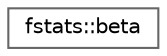 digraph "Graphical Class Hierarchy"
{
 // LATEX_PDF_SIZE
  bgcolor="transparent";
  edge [fontname=Helvetica,fontsize=10,labelfontname=Helvetica,labelfontsize=10];
  node [fontname=Helvetica,fontsize=10,shape=box,height=0.2,width=0.4];
  rankdir="LR";
  Node0 [label="fstats::beta",height=0.2,width=0.4,color="grey40", fillcolor="white", style="filled",URL="$interfacefstats_1_1beta.html",tooltip="Computes the beta function."];
}
